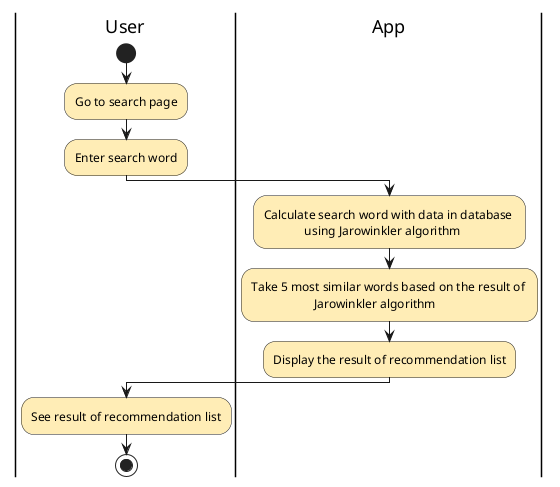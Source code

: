 @startuml Search with Recommendation List 
skinparam ActivityBackgroundColor FFEDB6

' Search word with recommendation list
|User|
start

:Go to search page;
:Enter search word;

|App|
:Calculate search word with data in database \n             using Jarowinkler algorithm;
:Take 5 most similar words based on the result of \n                    Jarowinkler algorithm;
:Display the result of recommendation list;

|User|
:See result of recommendation list;

stop
@enduml